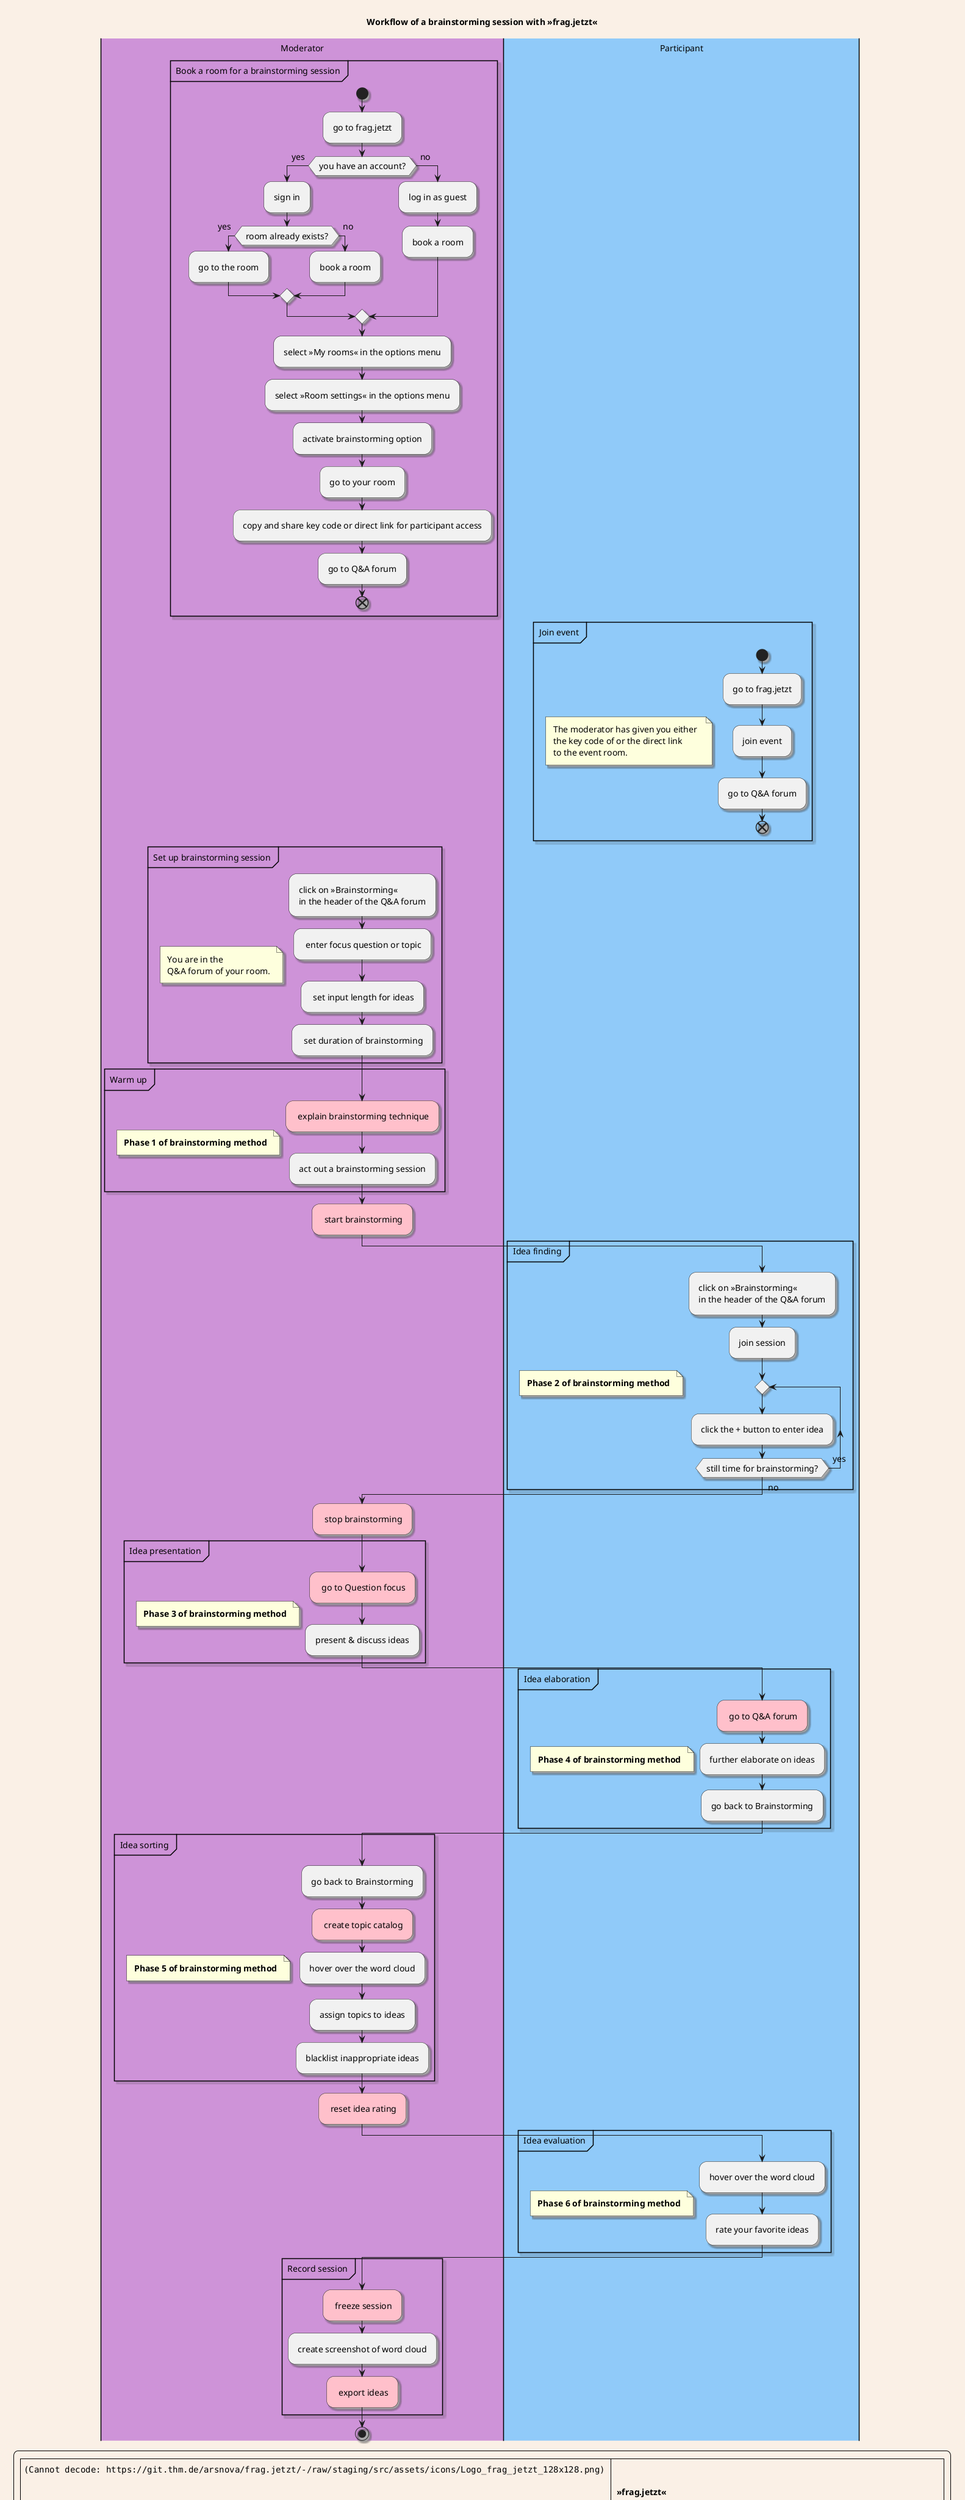 @startuml
title Workflow of a brainstorming session with »frag.jetzt«

caption <b>Note: The actions <color: hotpink>highlighted in pink</color> are items of the »Options« menu.</b>   

skinparam backgroundColor Linen
skinparam shadowing true
skinparam defaultFontSize 14
skinparam Padding 6

|#CE93D8|Moderator|

  partition "Book a room for a brainstorming session" {

  start

  :go to frag.jetzt;
  if(you have an account?) then (yes)
      :sign in;
      if(room already exists?) then (yes)
          :go to the room;
      else (no)
          :book a room;
      endif
  else (no)
      :log in as guest;
      :book a room;
  endif
  :select »My rooms« in the options menu;
  :select »Room settings« in the options menu;
  :activate brainstorming option;
:go to your room;
:copy and share key code or direct link for participant access;
:go to Q&A forum;
  end

  }

  |#90CAF9|Participant|
  
  partition "Join event" {
        floating note left: The moderator has given you either \nthe key code of or the direct link \nto the event room.
  start
      :go to frag.jetzt;
      :join event;
      :go to Q&A forum; 
      end
 }

|#CE93D8|Moderator|

partition "Set up brainstorming session" {
  floating note left: You are in the \nQ&A forum of your room.

:click on »Brainstorming« 
in the header of the Q&A forum;
: enter focus question or topic;
: set input length for ideas;
: set duration of brainstorming;
}

partition "Warm up" {
floating note left: <b>Phase 1 of brainstorming method</b>
#pink: explain brainstorming technique;
:act out a brainstorming session;
}

#pink: start brainstorming;

|#90CAF9|Participant|

partition "Idea finding" {
floating note left: <b>Phase 2 of brainstorming method</b>
:click on »Brainstorming« 
in the header of the Q&A forum;
:join session;
repeat
:click the + button to enter idea;
repeat while (still time for brainstorming?) is (yes) not (no)
}

|Moderator|

#pink: stop brainstorming;

partition "Idea presentation" {
floating note left: <b>Phase 3 of brainstorming method</b>
#pink: go to Question focus;
:present & discuss ideas;
}

|Participant|

partition "Idea elaboration" {
floating note left: <b>Phase 4 of brainstorming method</b>
#pink: go to Q&A forum;
:further elaborate on ideas;
:go back to Brainstorming;
}

|Moderator|

partition "Idea sorting" {
floating note left: <b>Phase 5 of brainstorming method</b>
:go back to Brainstorming;
#pink: create topic catalog;
:hover over the word cloud;
:assign topics to ideas;
:blacklist inappropriate ideas;
}

#pink: reset idea rating;

|Participant|

partition "Idea evaluation" {
floating note left: <b>Phase 6 of brainstorming method</b>
:hover over the word cloud;
:rate your favorite ideas;
}

|Moderator|

partition "Record session" {
#pink: freeze session;
:create screenshot of word cloud;
#pink: export ideas;
}

stop

  legend right
    |<img:https://git.thm.de/arsnova/frag.jetzt/-/raw/staging/src/assets/icons/Logo_frag_jetzt_128x128.png> |= \n\n »frag.jetzt« |
    | Domain glossary | [[https://git.thm.de/arsnova/frag.jetzt/-/blob/staging/docs/diagrams/Glossary.pdf]] |
    | Production server | [[https://frag.jetzt]] |
    | Repository | [[https://git.thm.de/arsnova/frag.jetzt/-/blob/staging/README.md]] |
    | Staging server | [[https://staging.frag.jetzt]] |
    | UML tool| PlantUML-Server Version 1202202|
    | Author| Klaus Quibeldey-Cirkel|
    | Contact| [[mailto:klaus.quibeldey-cirkel@mni.thm.de]] |
    | Last revision| 04.12.2022 |
  end legend
@enduml